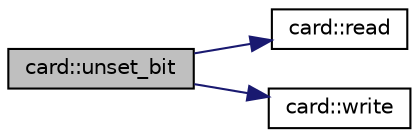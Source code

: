 digraph "card::unset_bit"
{
 // LATEX_PDF_SIZE
  edge [fontname="Helvetica",fontsize="10",labelfontname="Helvetica",labelfontsize="10"];
  node [fontname="Helvetica",fontsize="10",shape=record];
  rankdir="LR";
  Node1 [label="card::unset_bit",height=0.2,width=0.4,color="black", fillcolor="grey75", style="filled", fontcolor="black",tooltip="Unset a bit in a byte on the bus."];
  Node1 -> Node2 [color="midnightblue",fontsize="10",style="solid",fontname="Helvetica"];
  Node2 [label="card::read",height=0.2,width=0.4,color="black", fillcolor="white", style="filled",URL="$classcard.html#a0ea76feb6cf75cf51ba3362f4ab50190",tooltip="Read a byte from the card."];
  Node1 -> Node3 [color="midnightblue",fontsize="10",style="solid",fontname="Helvetica"];
  Node3 [label="card::write",height=0.2,width=0.4,color="black", fillcolor="white", style="filled",URL="$classcard.html#ae4b1863113c0e72b7de13f3774776fdb",tooltip="Write a byte to the card."];
}
